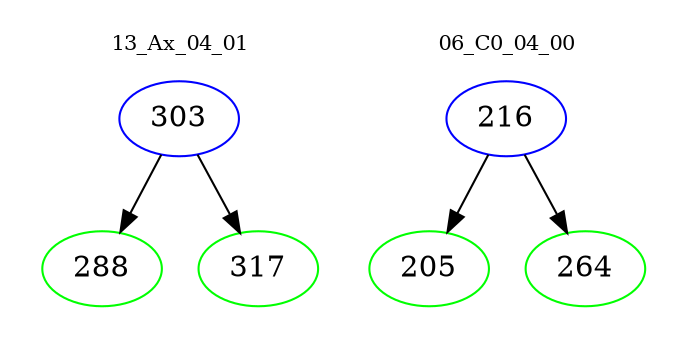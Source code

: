 digraph{
subgraph cluster_0 {
color = white
label = "13_Ax_04_01";
fontsize=10;
T0_303 [label="303", color="blue"]
T0_303 -> T0_288 [color="black"]
T0_288 [label="288", color="green"]
T0_303 -> T0_317 [color="black"]
T0_317 [label="317", color="green"]
}
subgraph cluster_1 {
color = white
label = "06_C0_04_00";
fontsize=10;
T1_216 [label="216", color="blue"]
T1_216 -> T1_205 [color="black"]
T1_205 [label="205", color="green"]
T1_216 -> T1_264 [color="black"]
T1_264 [label="264", color="green"]
}
}
